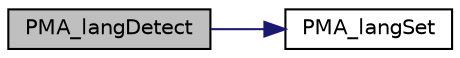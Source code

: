 digraph G
{
  edge [fontname="Helvetica",fontsize="10",labelfontname="Helvetica",labelfontsize="10"];
  node [fontname="Helvetica",fontsize="10",shape=record];
  rankdir="LR";
  Node1 [label="PMA_langDetect",height=0.2,width=0.4,color="black", fillcolor="grey75", style="filled" fontcolor="black"];
  Node1 -> Node2 [color="midnightblue",fontsize="10",style="solid",fontname="Helvetica"];
  Node2 [label="PMA_langSet",height=0.2,width=0.4,color="black", fillcolor="white", style="filled",URL="$select__lang_8lib_8php.html#a109ba02a19df6297df761c1afec4b488",tooltip="checks given lang and sets it if valid returns true on success, otherwise flase"];
}
